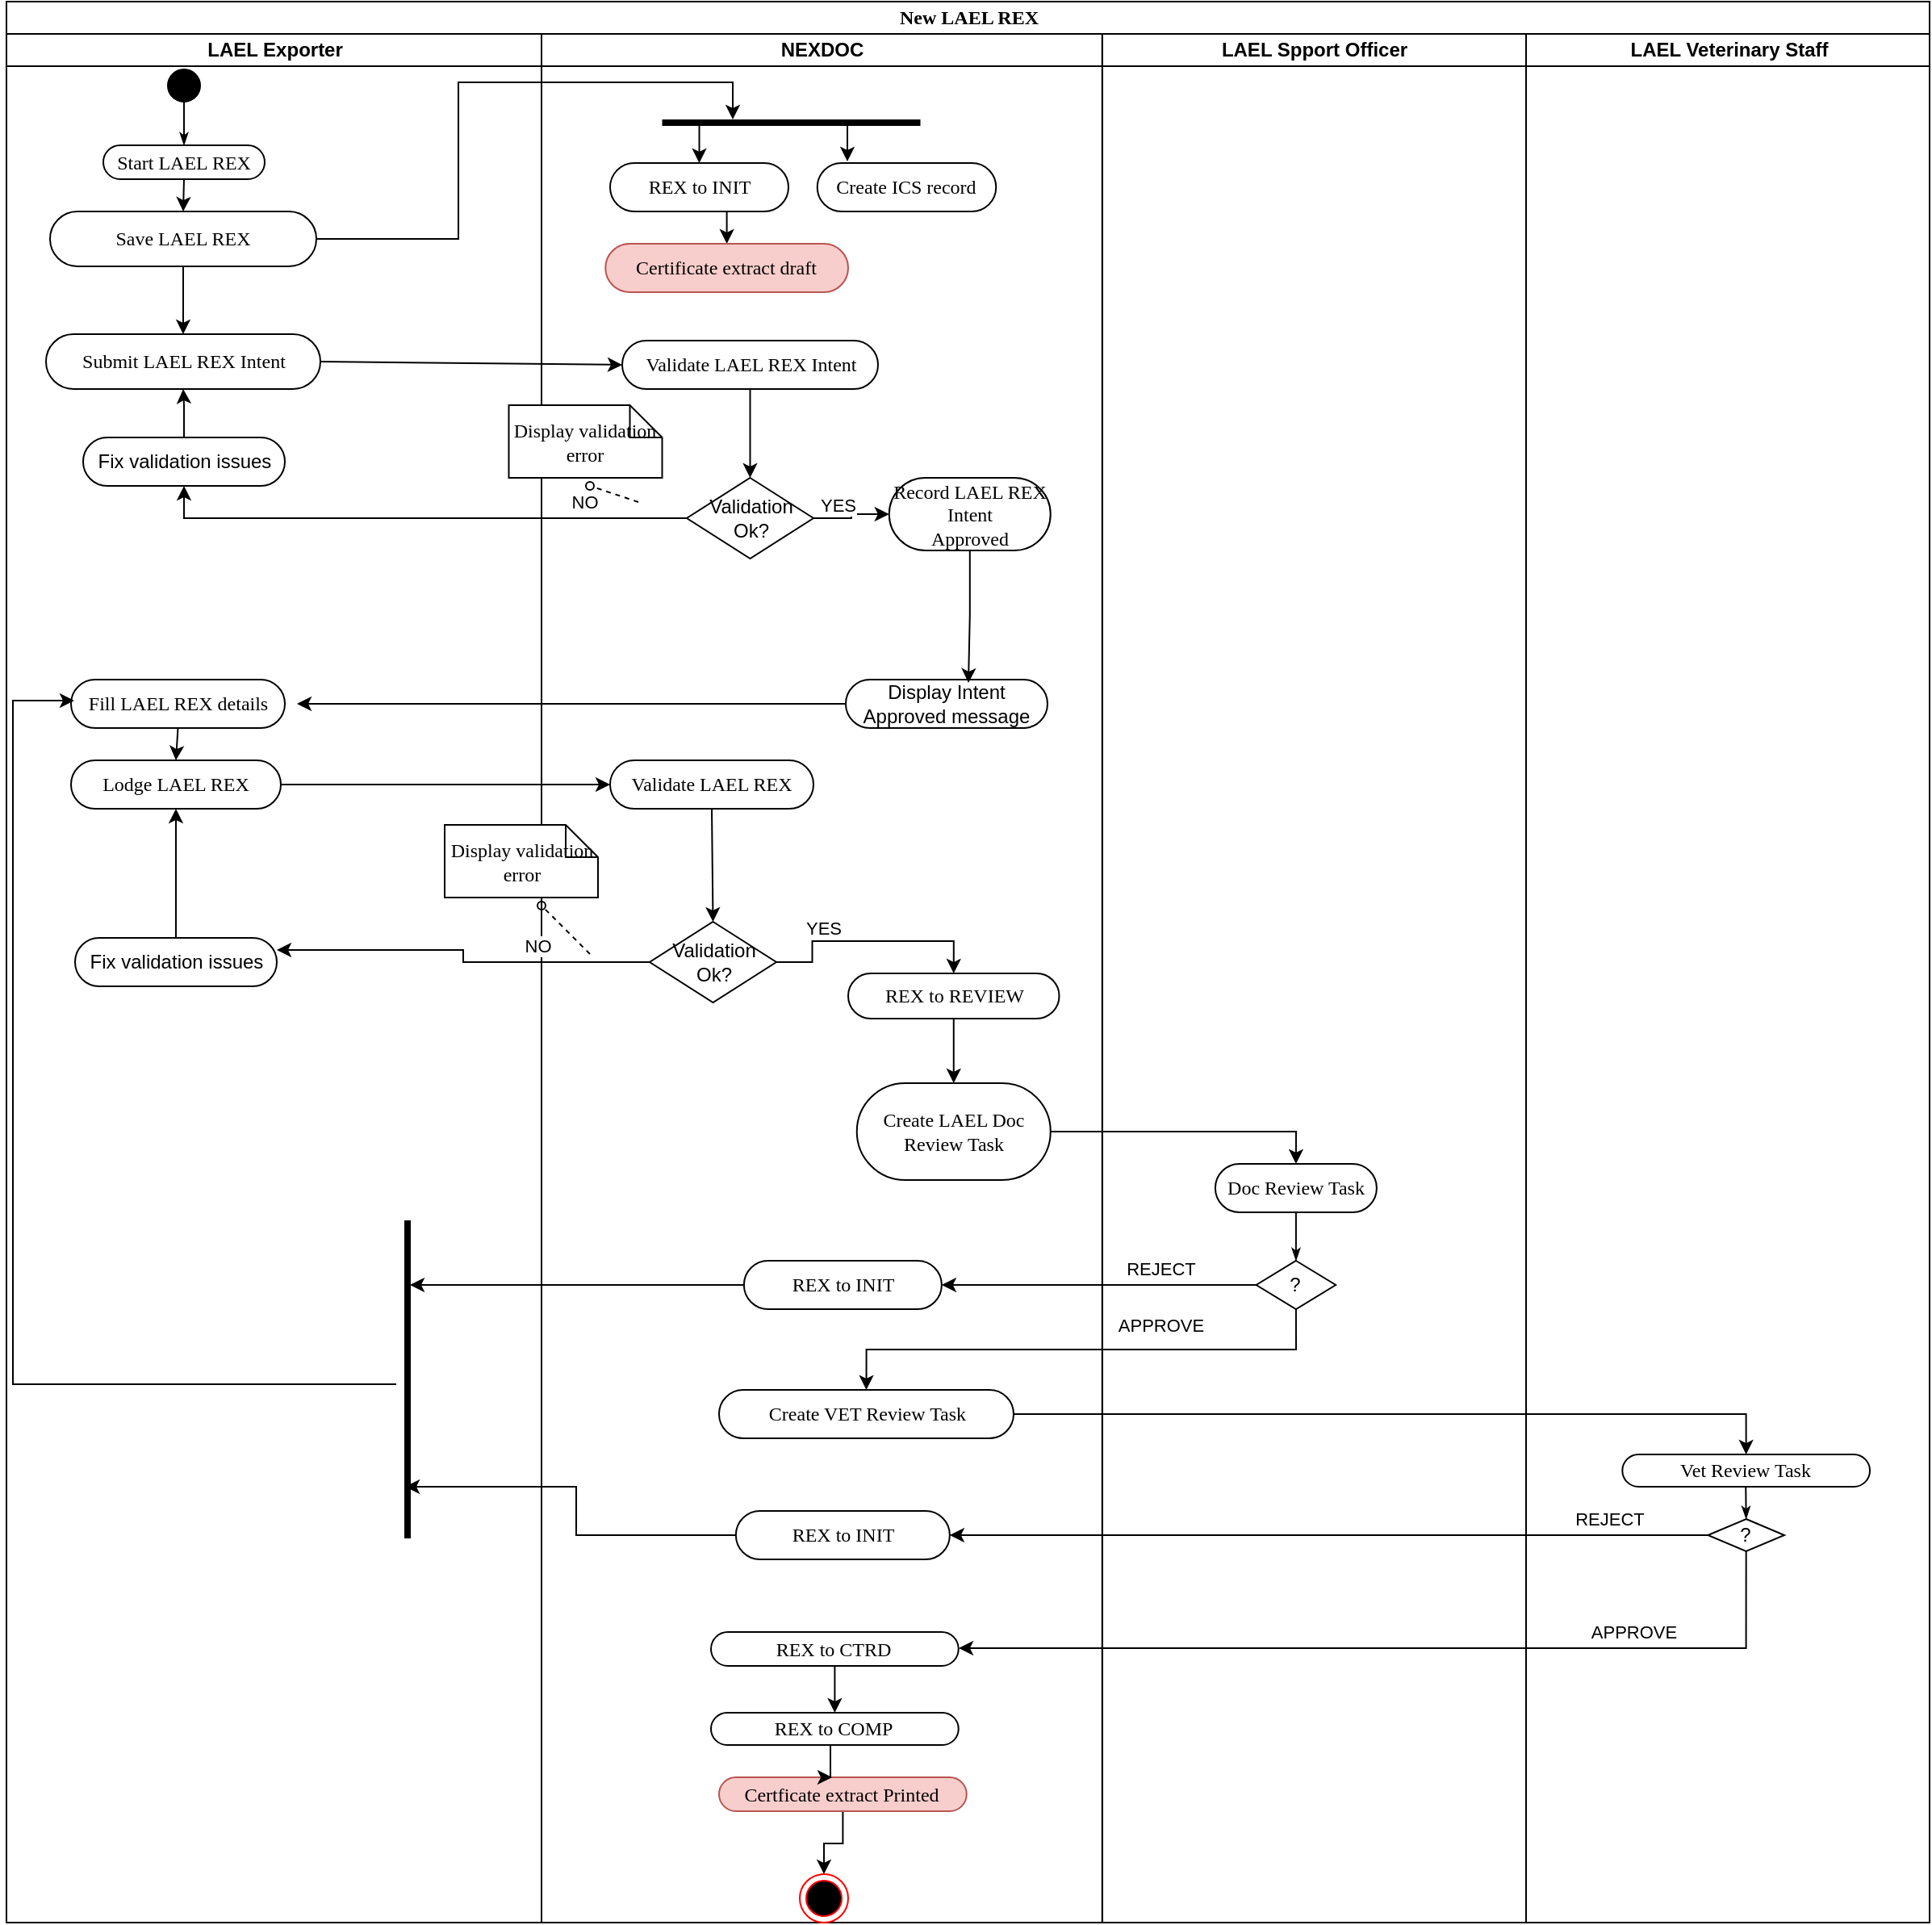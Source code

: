 <mxfile version="24.2.1" type="github">
  <diagram name="Page-1" id="0783ab3e-0a74-02c8-0abd-f7b4e66b4bec">
    <mxGraphModel dx="1434" dy="780" grid="1" gridSize="10" guides="1" tooltips="1" connect="1" arrows="1" fold="1" page="1" pageScale="1" pageWidth="850" pageHeight="1100" background="none" math="0" shadow="0">
      <root>
        <mxCell id="0" />
        <mxCell id="1" parent="0" />
        <mxCell id="1c1d494c118603dd-1" value="New LAEL REX" style="swimlane;html=1;childLayout=stackLayout;startSize=20;rounded=0;shadow=0;comic=0;labelBackgroundColor=none;strokeWidth=1;fontFamily=Verdana;fontSize=12;align=center;" parent="1" vertex="1">
          <mxGeometry x="70" y="20" width="1191.5" height="1190" as="geometry" />
        </mxCell>
        <mxCell id="afBEJ1qmN9qO1VWpJjCL-51" value="" style="edgeStyle=orthogonalEdgeStyle;rounded=0;orthogonalLoop=1;jettySize=auto;html=1;entryX=0.5;entryY=1;entryDx=0;entryDy=0;exitX=0;exitY=0.5;exitDx=0;exitDy=0;" parent="1c1d494c118603dd-1" source="afBEJ1qmN9qO1VWpJjCL-49" target="afBEJ1qmN9qO1VWpJjCL-46" edge="1">
          <mxGeometry relative="1" as="geometry">
            <mxPoint x="324.75" y="360" as="sourcePoint" />
            <mxPoint x="172.5" y="357.5" as="targetPoint" />
          </mxGeometry>
        </mxCell>
        <mxCell id="afBEJ1qmN9qO1VWpJjCL-52" value="NO" style="edgeLabel;html=1;align=center;verticalAlign=middle;resizable=0;points=[];" parent="afBEJ1qmN9qO1VWpJjCL-51" vertex="1" connectable="0">
          <mxGeometry x="-0.15" y="-2" relative="1" as="geometry">
            <mxPoint x="77" y="-8" as="offset" />
          </mxGeometry>
        </mxCell>
        <mxCell id="1c1d494c118603dd-2" value="LAEL Exporter" style="swimlane;html=1;startSize=20;" parent="1c1d494c118603dd-1" vertex="1">
          <mxGeometry y="20" width="331.5" height="1170" as="geometry" />
        </mxCell>
        <mxCell id="afBEJ1qmN9qO1VWpJjCL-3" value="" style="ellipse;whiteSpace=wrap;html=1;rounded=0;shadow=0;comic=0;labelBackgroundColor=none;strokeWidth=1;fillColor=#000000;fontFamily=Verdana;fontSize=12;align=center;" parent="1c1d494c118603dd-2" vertex="1">
          <mxGeometry x="100" y="22" width="20" height="20" as="geometry" />
        </mxCell>
        <mxCell id="afBEJ1qmN9qO1VWpJjCL-4" value="Start LAEL REX" style="rounded=1;whiteSpace=wrap;html=1;shadow=0;comic=0;labelBackgroundColor=none;strokeWidth=1;fontFamily=Verdana;fontSize=12;align=center;arcSize=50;" parent="1c1d494c118603dd-2" vertex="1">
          <mxGeometry x="60" y="69" width="100" height="21" as="geometry" />
        </mxCell>
        <mxCell id="afBEJ1qmN9qO1VWpJjCL-2" style="edgeStyle=orthogonalEdgeStyle;rounded=0;html=1;labelBackgroundColor=none;startArrow=none;startFill=0;startSize=5;endArrow=classicThin;endFill=1;endSize=5;jettySize=auto;orthogonalLoop=1;strokeWidth=1;fontFamily=Verdana;fontSize=12" parent="1c1d494c118603dd-2" source="afBEJ1qmN9qO1VWpJjCL-3" target="afBEJ1qmN9qO1VWpJjCL-4" edge="1">
          <mxGeometry relative="1" as="geometry" />
        </mxCell>
        <mxCell id="1c1d494c118603dd-35" style="edgeStyle=none;rounded=0;html=1;labelBackgroundColor=none;startArrow=none;startFill=0;startSize=5;endArrow=classicThin;endFill=1;endSize=5;jettySize=auto;orthogonalLoop=1;strokeWidth=1;fontFamily=Verdana;fontSize=12" parent="1c1d494c118603dd-2" edge="1">
          <mxGeometry relative="1" as="geometry">
            <mxPoint x="152.273" y="455" as="targetPoint" />
          </mxGeometry>
        </mxCell>
        <mxCell id="1c1d494c118603dd-46" style="edgeStyle=none;rounded=0;html=1;labelBackgroundColor=none;startArrow=none;startFill=0;startSize=5;endArrow=oval;endFill=0;endSize=5;jettySize=auto;orthogonalLoop=1;strokeWidth=1;fontFamily=Verdana;fontSize=12;dashed=1;" parent="1c1d494c118603dd-2" edge="1">
          <mxGeometry relative="1" as="geometry">
            <mxPoint x="130.625" y="370" as="targetPoint" />
          </mxGeometry>
        </mxCell>
        <mxCell id="1c1d494c118603dd-47" style="edgeStyle=none;rounded=0;html=1;dashed=1;labelBackgroundColor=none;startArrow=none;startFill=0;startSize=5;endArrow=oval;endFill=0;endSize=5;jettySize=auto;orthogonalLoop=1;strokeWidth=1;fontFamily=Verdana;fontSize=12" parent="1c1d494c118603dd-2" edge="1">
          <mxGeometry relative="1" as="geometry">
            <mxPoint x="115" y="415" as="sourcePoint" />
          </mxGeometry>
        </mxCell>
        <mxCell id="afBEJ1qmN9qO1VWpJjCL-32" value="Submit LAEL REX Intent" style="rounded=1;whiteSpace=wrap;html=1;shadow=0;comic=0;labelBackgroundColor=none;strokeWidth=1;fontFamily=Verdana;fontSize=12;align=center;arcSize=50;" parent="1c1d494c118603dd-2" vertex="1">
          <mxGeometry x="24.5" y="186" width="170" height="34" as="geometry" />
        </mxCell>
        <mxCell id="afBEJ1qmN9qO1VWpJjCL-42" value="" style="endArrow=classic;html=1;rounded=0;entryX=0.5;entryY=0;entryDx=0;entryDy=0;" parent="1c1d494c118603dd-2" target="afBEJ1qmN9qO1VWpJjCL-123" edge="1">
          <mxGeometry width="50" height="50" relative="1" as="geometry">
            <mxPoint x="110" y="90" as="sourcePoint" />
            <mxPoint x="160" y="40" as="targetPoint" />
          </mxGeometry>
        </mxCell>
        <mxCell id="afBEJ1qmN9qO1VWpJjCL-58" style="edgeStyle=orthogonalEdgeStyle;rounded=0;orthogonalLoop=1;jettySize=auto;html=1;entryX=0.5;entryY=1;entryDx=0;entryDy=0;" parent="1c1d494c118603dd-2" source="afBEJ1qmN9qO1VWpJjCL-46" target="afBEJ1qmN9qO1VWpJjCL-32" edge="1">
          <mxGeometry relative="1" as="geometry" />
        </mxCell>
        <mxCell id="afBEJ1qmN9qO1VWpJjCL-46" value="&lt;span style=&quot;font-family: Helvetica;&quot;&gt;Fix validation issues&lt;/span&gt;" style="rounded=1;whiteSpace=wrap;html=1;shadow=0;comic=0;labelBackgroundColor=none;strokeWidth=1;fontFamily=Verdana;fontSize=12;align=center;arcSize=50;" parent="1c1d494c118603dd-2" vertex="1">
          <mxGeometry x="47.5" y="250" width="125" height="30" as="geometry" />
        </mxCell>
        <mxCell id="afBEJ1qmN9qO1VWpJjCL-66" value="Fill LAEL REX details" style="rounded=1;whiteSpace=wrap;html=1;shadow=0;comic=0;labelBackgroundColor=none;strokeWidth=1;fontFamily=Verdana;fontSize=12;align=center;arcSize=50;" parent="1c1d494c118603dd-2" vertex="1">
          <mxGeometry x="40" y="400" width="132.5" height="30" as="geometry" />
        </mxCell>
        <mxCell id="afBEJ1qmN9qO1VWpJjCL-67" value="Lodge LAEL REX" style="rounded=1;whiteSpace=wrap;html=1;shadow=0;comic=0;labelBackgroundColor=none;strokeWidth=1;fontFamily=Verdana;fontSize=12;align=center;arcSize=50;" parent="1c1d494c118603dd-2" vertex="1">
          <mxGeometry x="40" y="450" width="130" height="30" as="geometry" />
        </mxCell>
        <mxCell id="afBEJ1qmN9qO1VWpJjCL-124" style="edgeStyle=orthogonalEdgeStyle;rounded=0;orthogonalLoop=1;jettySize=auto;html=1;entryX=0.5;entryY=0;entryDx=0;entryDy=0;" parent="1c1d494c118603dd-2" source="afBEJ1qmN9qO1VWpJjCL-123" target="afBEJ1qmN9qO1VWpJjCL-32" edge="1">
          <mxGeometry relative="1" as="geometry" />
        </mxCell>
        <mxCell id="afBEJ1qmN9qO1VWpJjCL-123" value="Save LAEL REX" style="rounded=1;whiteSpace=wrap;html=1;shadow=0;comic=0;labelBackgroundColor=none;strokeWidth=1;fontFamily=Verdana;fontSize=12;align=center;arcSize=50;" parent="1c1d494c118603dd-2" vertex="1">
          <mxGeometry x="27" y="110" width="165" height="34" as="geometry" />
        </mxCell>
        <mxCell id="afBEJ1qmN9qO1VWpJjCL-70" value="&lt;span style=&quot;font-family: Helvetica;&quot;&gt;Fix validation issues&lt;/span&gt;" style="rounded=1;whiteSpace=wrap;html=1;shadow=0;comic=0;labelBackgroundColor=none;strokeWidth=1;fontFamily=Verdana;fontSize=12;align=center;arcSize=50;" parent="1c1d494c118603dd-2" vertex="1">
          <mxGeometry x="42.5" y="560" width="125" height="30" as="geometry" />
        </mxCell>
        <mxCell id="afBEJ1qmN9qO1VWpJjCL-69" style="edgeStyle=orthogonalEdgeStyle;rounded=0;orthogonalLoop=1;jettySize=auto;html=1;entryX=0.5;entryY=1;entryDx=0;entryDy=0;" parent="1c1d494c118603dd-2" source="afBEJ1qmN9qO1VWpJjCL-70" target="afBEJ1qmN9qO1VWpJjCL-67" edge="1">
          <mxGeometry relative="1" as="geometry">
            <mxPoint x="110" y="506" as="targetPoint" />
          </mxGeometry>
        </mxCell>
        <mxCell id="afBEJ1qmN9qO1VWpJjCL-68" value="" style="endArrow=classic;html=1;rounded=0;exitX=0.5;exitY=1;exitDx=0;exitDy=0;entryX=0.5;entryY=0;entryDx=0;entryDy=0;" parent="1c1d494c118603dd-2" source="afBEJ1qmN9qO1VWpJjCL-66" target="afBEJ1qmN9qO1VWpJjCL-67" edge="1">
          <mxGeometry width="50" height="50" relative="1" as="geometry">
            <mxPoint x="77" y="454" as="sourcePoint" />
            <mxPoint x="77" y="450" as="targetPoint" />
          </mxGeometry>
        </mxCell>
        <mxCell id="k0b7vKXvkXCQRF4-hNE2-1" value="" style="line;strokeWidth=4;html=1;perimeter=backbonePerimeter;points=[];outlineConnect=0;rotation=90;" vertex="1" parent="1c1d494c118603dd-2">
          <mxGeometry x="150" y="828.5" width="197" height="10" as="geometry" />
        </mxCell>
        <mxCell id="afBEJ1qmN9qO1VWpJjCL-167" style="edgeStyle=orthogonalEdgeStyle;rounded=0;orthogonalLoop=1;jettySize=auto;html=1;" parent="1c1d494c118603dd-2" edge="1">
          <mxGeometry relative="1" as="geometry">
            <mxPoint x="42" y="413" as="targetPoint" />
            <mxPoint x="241.5" y="836.5" as="sourcePoint" />
            <Array as="points">
              <mxPoint x="4" y="837" />
              <mxPoint x="4" y="413" />
            </Array>
          </mxGeometry>
        </mxCell>
        <mxCell id="1c1d494c118603dd-3" value="NEXDOC" style="swimlane;html=1;startSize=20;" parent="1c1d494c118603dd-1" vertex="1">
          <mxGeometry x="331.5" y="20" width="347.44" height="1170" as="geometry" />
        </mxCell>
        <mxCell id="1c1d494c118603dd-11" value="Validate LAEL REX" style="rounded=1;whiteSpace=wrap;html=1;shadow=0;comic=0;labelBackgroundColor=none;strokeWidth=1;fontFamily=Verdana;fontSize=12;align=center;arcSize=50;" parent="1c1d494c118603dd-3" vertex="1">
          <mxGeometry x="42.5" y="450" width="126" height="30" as="geometry" />
        </mxCell>
        <mxCell id="1c1d494c118603dd-5" value="Validate LAEL REX Intent" style="rounded=1;whiteSpace=wrap;html=1;shadow=0;comic=0;labelBackgroundColor=none;strokeWidth=1;fontFamily=Verdana;fontSize=12;align=center;arcSize=50;" parent="1c1d494c118603dd-3" vertex="1">
          <mxGeometry x="50" y="190" width="158.5" height="30" as="geometry" />
        </mxCell>
        <mxCell id="afBEJ1qmN9qO1VWpJjCL-48" value="" style="endArrow=classic;html=1;rounded=0;entryX=0.5;entryY=0;entryDx=0;entryDy=0;exitX=0.5;exitY=1;exitDx=0;exitDy=0;" parent="1c1d494c118603dd-3" source="1c1d494c118603dd-5" target="afBEJ1qmN9qO1VWpJjCL-49" edge="1">
          <mxGeometry width="50" height="50" relative="1" as="geometry">
            <mxPoint x="110" y="304" as="sourcePoint" />
            <mxPoint x="102" y="334" as="targetPoint" />
          </mxGeometry>
        </mxCell>
        <mxCell id="afBEJ1qmN9qO1VWpJjCL-54" value="" style="edgeStyle=orthogonalEdgeStyle;rounded=0;orthogonalLoop=1;jettySize=auto;html=1;entryX=0;entryY=0.5;entryDx=0;entryDy=0;" parent="1c1d494c118603dd-3" source="afBEJ1qmN9qO1VWpJjCL-49" target="afBEJ1qmN9qO1VWpJjCL-64" edge="1">
          <mxGeometry relative="1" as="geometry">
            <mxPoint x="220" y="339" as="targetPoint" />
          </mxGeometry>
        </mxCell>
        <mxCell id="afBEJ1qmN9qO1VWpJjCL-60" value="YES" style="edgeLabel;html=1;align=center;verticalAlign=middle;resizable=0;points=[];" parent="afBEJ1qmN9qO1VWpJjCL-54" vertex="1" connectable="0">
          <mxGeometry x="-0.413" y="-5" relative="1" as="geometry">
            <mxPoint y="-13" as="offset" />
          </mxGeometry>
        </mxCell>
        <mxCell id="afBEJ1qmN9qO1VWpJjCL-49" value="Validation Ok?" style="rhombus;whiteSpace=wrap;html=1;" parent="1c1d494c118603dd-3" vertex="1">
          <mxGeometry x="90" y="275" width="78.5" height="50" as="geometry" />
        </mxCell>
        <mxCell id="afBEJ1qmN9qO1VWpJjCL-64" value="Record LAEL REX Intent&lt;div&gt;Approved&lt;/div&gt;" style="rounded=1;whiteSpace=wrap;html=1;shadow=0;comic=0;labelBackgroundColor=none;strokeWidth=1;fontFamily=Verdana;fontSize=12;align=center;arcSize=50;" parent="1c1d494c118603dd-3" vertex="1">
          <mxGeometry x="215.38" y="275" width="100" height="45" as="geometry" />
        </mxCell>
        <mxCell id="afBEJ1qmN9qO1VWpJjCL-71" value="" style="endArrow=classic;html=1;rounded=0;entryX=0.5;entryY=0;entryDx=0;entryDy=0;exitX=0.5;exitY=1;exitDx=0;exitDy=0;" parent="1c1d494c118603dd-3" source="1c1d494c118603dd-11" target="afBEJ1qmN9qO1VWpJjCL-74" edge="1">
          <mxGeometry width="50" height="50" relative="1" as="geometry">
            <mxPoint x="114" y="552" as="sourcePoint" />
            <mxPoint x="102" y="602" as="targetPoint" />
          </mxGeometry>
        </mxCell>
        <mxCell id="afBEJ1qmN9qO1VWpJjCL-72" value="" style="edgeStyle=orthogonalEdgeStyle;rounded=0;orthogonalLoop=1;jettySize=auto;html=1;entryX=0.5;entryY=0;entryDx=0;entryDy=0;" parent="1c1d494c118603dd-3" source="afBEJ1qmN9qO1VWpJjCL-74" target="afBEJ1qmN9qO1VWpJjCL-75" edge="1">
          <mxGeometry relative="1" as="geometry">
            <mxPoint x="220" y="607" as="targetPoint" />
          </mxGeometry>
        </mxCell>
        <mxCell id="afBEJ1qmN9qO1VWpJjCL-73" value="YES" style="edgeLabel;html=1;align=center;verticalAlign=middle;resizable=0;points=[];" parent="afBEJ1qmN9qO1VWpJjCL-72" vertex="1" connectable="0">
          <mxGeometry x="-0.413" y="-5" relative="1" as="geometry">
            <mxPoint y="-13" as="offset" />
          </mxGeometry>
        </mxCell>
        <mxCell id="afBEJ1qmN9qO1VWpJjCL-74" value="Validation Ok?" style="rhombus;whiteSpace=wrap;html=1;" parent="1c1d494c118603dd-3" vertex="1">
          <mxGeometry x="67" y="550" width="78.5" height="50" as="geometry" />
        </mxCell>
        <mxCell id="afBEJ1qmN9qO1VWpJjCL-133" value="" style="edgeStyle=orthogonalEdgeStyle;rounded=0;orthogonalLoop=1;jettySize=auto;html=1;" parent="1c1d494c118603dd-3" source="afBEJ1qmN9qO1VWpJjCL-75" target="afBEJ1qmN9qO1VWpJjCL-132" edge="1">
          <mxGeometry relative="1" as="geometry" />
        </mxCell>
        <mxCell id="afBEJ1qmN9qO1VWpJjCL-75" value="REX to REVIEW" style="rounded=1;whiteSpace=wrap;html=1;shadow=0;comic=0;labelBackgroundColor=none;strokeWidth=1;fontFamily=Verdana;fontSize=12;align=center;arcSize=50;" parent="1c1d494c118603dd-3" vertex="1">
          <mxGeometry x="190" y="582" width="130.75" height="28" as="geometry" />
        </mxCell>
        <mxCell id="afBEJ1qmN9qO1VWpJjCL-118" style="edgeStyle=none;rounded=0;html=1;dashed=1;labelBackgroundColor=none;startArrow=none;startFill=0;startSize=5;endArrow=oval;endFill=0;endSize=5;jettySize=auto;orthogonalLoop=1;strokeWidth=1;fontFamily=Verdana;fontSize=12" parent="1c1d494c118603dd-3" edge="1">
          <mxGeometry relative="1" as="geometry">
            <mxPoint x="60" y="290" as="sourcePoint" />
            <mxPoint x="30" y="280" as="targetPoint" />
          </mxGeometry>
        </mxCell>
        <mxCell id="afBEJ1qmN9qO1VWpJjCL-119" style="edgeStyle=none;rounded=0;html=1;dashed=1;labelBackgroundColor=none;startArrow=none;startFill=0;startSize=5;endArrow=oval;endFill=0;endSize=5;jettySize=auto;orthogonalLoop=1;strokeWidth=1;fontFamily=Verdana;fontSize=12" parent="1c1d494c118603dd-3" edge="1">
          <mxGeometry relative="1" as="geometry">
            <mxPoint x="30" y="570" as="sourcePoint" />
            <mxPoint y="540" as="targetPoint" />
          </mxGeometry>
        </mxCell>
        <mxCell id="afBEJ1qmN9qO1VWpJjCL-120" value="Display validation error" style="shape=note;whiteSpace=wrap;html=1;rounded=0;shadow=0;comic=0;labelBackgroundColor=none;strokeWidth=1;fontFamily=Verdana;fontSize=12;align=center;size=20;" parent="1c1d494c118603dd-3" vertex="1">
          <mxGeometry x="-60" y="490" width="95" height="45" as="geometry" />
        </mxCell>
        <mxCell id="afBEJ1qmN9qO1VWpJjCL-132" value="Create LAEL Doc Review Task" style="whiteSpace=wrap;html=1;fontFamily=Verdana;rounded=1;shadow=0;comic=0;labelBackgroundColor=none;strokeWidth=1;arcSize=50;" parent="1c1d494c118603dd-3" vertex="1">
          <mxGeometry x="195.38" y="650" width="120" height="60" as="geometry" />
        </mxCell>
        <mxCell id="k0b7vKXvkXCQRF4-hNE2-5" style="edgeStyle=orthogonalEdgeStyle;rounded=0;orthogonalLoop=1;jettySize=auto;html=1;" edge="1" parent="1c1d494c118603dd-3" source="afBEJ1qmN9qO1VWpJjCL-139">
          <mxGeometry relative="1" as="geometry">
            <mxPoint x="-81.5" y="775" as="targetPoint" />
          </mxGeometry>
        </mxCell>
        <mxCell id="afBEJ1qmN9qO1VWpJjCL-139" value="REX to INIT" style="rounded=1;whiteSpace=wrap;html=1;shadow=0;comic=0;labelBackgroundColor=none;strokeWidth=1;fontFamily=Verdana;fontSize=12;align=center;arcSize=50;" parent="1c1d494c118603dd-3" vertex="1">
          <mxGeometry x="125.43" y="760" width="122.5" height="30" as="geometry" />
        </mxCell>
        <mxCell id="afBEJ1qmN9qO1VWpJjCL-143" value="Create VET Review Task" style="rounded=1;whiteSpace=wrap;html=1;shadow=0;comic=0;labelBackgroundColor=none;strokeWidth=1;fontFamily=Verdana;fontSize=12;align=center;arcSize=50;" parent="1c1d494c118603dd-3" vertex="1">
          <mxGeometry x="110" y="840" width="182.5" height="30" as="geometry" />
        </mxCell>
        <mxCell id="afBEJ1qmN9qO1VWpJjCL-117" value="Display validation error" style="shape=note;whiteSpace=wrap;html=1;rounded=0;shadow=0;comic=0;labelBackgroundColor=none;strokeWidth=1;fontFamily=Verdana;fontSize=12;align=center;size=20;" parent="1c1d494c118603dd-3" vertex="1">
          <mxGeometry x="-20.25" y="230" width="95" height="45" as="geometry" />
        </mxCell>
        <mxCell id="afBEJ1qmN9qO1VWpJjCL-172" value="REX to INIT" style="rounded=1;whiteSpace=wrap;html=1;shadow=0;comic=0;labelBackgroundColor=none;strokeWidth=1;fontFamily=Verdana;fontSize=12;align=center;arcSize=50;" parent="1c1d494c118603dd-3" vertex="1">
          <mxGeometry x="120.43" y="915" width="132.5" height="30" as="geometry" />
        </mxCell>
        <mxCell id="afBEJ1qmN9qO1VWpJjCL-192" value="" style="line;strokeWidth=4;html=1;perimeter=backbonePerimeter;points=[];outlineConnect=0;" parent="1c1d494c118603dd-3" vertex="1">
          <mxGeometry x="74.75" y="50" width="160" height="10" as="geometry" />
        </mxCell>
        <mxCell id="afBEJ1qmN9qO1VWpJjCL-196" style="edgeStyle=orthogonalEdgeStyle;rounded=0;orthogonalLoop=1;jettySize=auto;html=1;exitX=0.5;exitY=1;exitDx=0;exitDy=0;entryX=0.5;entryY=0;entryDx=0;entryDy=0;" parent="1c1d494c118603dd-3" source="afBEJ1qmN9qO1VWpJjCL-125" target="afBEJ1qmN9qO1VWpJjCL-195" edge="1">
          <mxGeometry relative="1" as="geometry" />
        </mxCell>
        <mxCell id="afBEJ1qmN9qO1VWpJjCL-125" value="REX to INIT" style="rounded=1;whiteSpace=wrap;html=1;shadow=0;comic=0;labelBackgroundColor=none;strokeWidth=1;fontFamily=Verdana;fontSize=12;align=center;arcSize=50;" parent="1c1d494c118603dd-3" vertex="1">
          <mxGeometry x="42.5" y="80" width="110.5" height="30" as="geometry" />
        </mxCell>
        <mxCell id="afBEJ1qmN9qO1VWpJjCL-126" value="Create ICS record" style="rounded=1;whiteSpace=wrap;html=1;shadow=0;comic=0;labelBackgroundColor=none;strokeWidth=1;fontFamily=Verdana;fontSize=12;align=center;arcSize=50;" parent="1c1d494c118603dd-3" vertex="1">
          <mxGeometry x="170.88" y="80" width="110.75" height="30" as="geometry" />
        </mxCell>
        <mxCell id="afBEJ1qmN9qO1VWpJjCL-193" value="" style="endArrow=classic;html=1;rounded=0;entryX=0.5;entryY=0;entryDx=0;entryDy=0;" parent="1c1d494c118603dd-3" source="afBEJ1qmN9qO1VWpJjCL-192" target="afBEJ1qmN9qO1VWpJjCL-125" edge="1">
          <mxGeometry width="50" height="50" relative="1" as="geometry">
            <mxPoint x="100" y="60" as="sourcePoint" />
            <mxPoint x="150" y="10" as="targetPoint" />
          </mxGeometry>
        </mxCell>
        <mxCell id="afBEJ1qmN9qO1VWpJjCL-195" value="Certificate extract draft" style="rounded=1;whiteSpace=wrap;html=1;shadow=0;comic=0;labelBackgroundColor=none;strokeWidth=1;fontFamily=Verdana;fontSize=12;align=center;arcSize=50;fillColor=#f8cecc;strokeColor=#b85450;" parent="1c1d494c118603dd-3" vertex="1">
          <mxGeometry x="39.63" y="130" width="150.37" height="30" as="geometry" />
        </mxCell>
        <mxCell id="afBEJ1qmN9qO1VWpJjCL-185" value="REX to COMP" style="rounded=1;whiteSpace=wrap;html=1;shadow=0;comic=0;labelBackgroundColor=none;strokeWidth=1;fontFamily=Verdana;fontSize=12;align=center;arcSize=50;" parent="1c1d494c118603dd-3" vertex="1">
          <mxGeometry x="105.0" y="1040" width="153.37" height="20" as="geometry" />
        </mxCell>
        <mxCell id="afBEJ1qmN9qO1VWpJjCL-182" value="REX to CTRD" style="rounded=1;whiteSpace=wrap;html=1;shadow=0;comic=0;labelBackgroundColor=none;strokeWidth=1;fontFamily=Verdana;fontSize=12;align=center;arcSize=50;" parent="1c1d494c118603dd-3" vertex="1">
          <mxGeometry x="105" y="990" width="153.37" height="21" as="geometry" />
        </mxCell>
        <mxCell id="afBEJ1qmN9qO1VWpJjCL-186" value="" style="edgeStyle=orthogonalEdgeStyle;rounded=0;orthogonalLoop=1;jettySize=auto;html=1;" parent="1c1d494c118603dd-3" source="afBEJ1qmN9qO1VWpJjCL-182" target="afBEJ1qmN9qO1VWpJjCL-185" edge="1">
          <mxGeometry relative="1" as="geometry" />
        </mxCell>
        <mxCell id="k0b7vKXvkXCQRF4-hNE2-2" value="" style="edgeStyle=orthogonalEdgeStyle;rounded=0;orthogonalLoop=1;jettySize=auto;html=1;" edge="1" parent="1c1d494c118603dd-3" source="afBEJ1qmN9qO1VWpJjCL-200" target="afBEJ1qmN9qO1VWpJjCL-202">
          <mxGeometry relative="1" as="geometry" />
        </mxCell>
        <mxCell id="afBEJ1qmN9qO1VWpJjCL-200" value="Certficate extract Printed" style="rounded=1;whiteSpace=wrap;html=1;shadow=0;comic=0;labelBackgroundColor=none;strokeWidth=1;fontFamily=Verdana;fontSize=12;align=center;arcSize=50;fillColor=#f8cecc;strokeColor=#b85450;" parent="1c1d494c118603dd-3" vertex="1">
          <mxGeometry x="110" y="1080" width="153.37" height="21" as="geometry" />
        </mxCell>
        <mxCell id="afBEJ1qmN9qO1VWpJjCL-201" value="" style="edgeStyle=orthogonalEdgeStyle;rounded=0;orthogonalLoop=1;jettySize=auto;html=1;exitX=0.5;exitY=1;exitDx=0;exitDy=0;" parent="1c1d494c118603dd-3" edge="1">
          <mxGeometry relative="1" as="geometry">
            <mxPoint x="187.685" y="1060" as="sourcePoint" />
            <mxPoint x="180" y="1080" as="targetPoint" />
            <Array as="points">
              <mxPoint x="179" y="1060" />
            </Array>
          </mxGeometry>
        </mxCell>
        <mxCell id="afBEJ1qmN9qO1VWpJjCL-202" value="" style="ellipse;html=1;shape=endState;fillColor=#000000;strokeColor=#ff0000;" parent="1c1d494c118603dd-3" vertex="1">
          <mxGeometry x="160" y="1140" width="30" height="30" as="geometry" />
        </mxCell>
        <mxCell id="k0b7vKXvkXCQRF4-hNE2-13" style="edgeStyle=orthogonalEdgeStyle;rounded=0;orthogonalLoop=1;jettySize=auto;html=1;" edge="1" parent="1c1d494c118603dd-3" source="k0b7vKXvkXCQRF4-hNE2-10">
          <mxGeometry relative="1" as="geometry">
            <mxPoint x="-151.5" y="415" as="targetPoint" />
          </mxGeometry>
        </mxCell>
        <mxCell id="k0b7vKXvkXCQRF4-hNE2-10" value="&lt;span style=&quot;font-family: Helvetica;&quot;&gt;Display Intent Approved message&lt;/span&gt;" style="rounded=1;whiteSpace=wrap;html=1;shadow=0;comic=0;labelBackgroundColor=none;strokeWidth=1;fontFamily=Verdana;fontSize=12;align=center;arcSize=50;" vertex="1" parent="1c1d494c118603dd-3">
          <mxGeometry x="188.5" y="400" width="125" height="30" as="geometry" />
        </mxCell>
        <mxCell id="k0b7vKXvkXCQRF4-hNE2-12" style="edgeStyle=orthogonalEdgeStyle;rounded=0;orthogonalLoop=1;jettySize=auto;html=1;entryX=0.608;entryY=0.067;entryDx=0;entryDy=0;entryPerimeter=0;" edge="1" parent="1c1d494c118603dd-3" source="afBEJ1qmN9qO1VWpJjCL-64" target="k0b7vKXvkXCQRF4-hNE2-10">
          <mxGeometry relative="1" as="geometry" />
        </mxCell>
        <mxCell id="afBEJ1qmN9qO1VWpJjCL-79" value="LAEL Spport Officer" style="swimlane;html=1;startSize=20;" parent="1c1d494c118603dd-1" vertex="1">
          <mxGeometry x="678.94" y="20" width="262.56" height="1170" as="geometry" />
        </mxCell>
        <mxCell id="afBEJ1qmN9qO1VWpJjCL-80" style="rounded=0;html=1;labelBackgroundColor=none;startArrow=none;startFill=0;startSize=5;endArrow=classicThin;endFill=1;endSize=5;jettySize=auto;orthogonalLoop=1;strokeWidth=1;fontFamily=Verdana;fontSize=12" parent="afBEJ1qmN9qO1VWpJjCL-79" edge="1">
          <mxGeometry relative="1" as="geometry">
            <mxPoint x="83.75" y="238" as="sourcePoint" />
          </mxGeometry>
        </mxCell>
        <mxCell id="afBEJ1qmN9qO1VWpJjCL-82" style="edgeStyle=none;rounded=0;html=1;labelBackgroundColor=none;startArrow=none;startFill=0;startSize=5;endArrow=classicThin;endFill=1;endSize=5;jettySize=auto;orthogonalLoop=1;strokeWidth=1;fontFamily=Verdana;fontSize=12" parent="afBEJ1qmN9qO1VWpJjCL-79" edge="1">
          <mxGeometry relative="1" as="geometry">
            <mxPoint x="85" y="356.111" as="sourcePoint" />
          </mxGeometry>
        </mxCell>
        <mxCell id="afBEJ1qmN9qO1VWpJjCL-84" style="edgeStyle=none;rounded=0;html=1;labelBackgroundColor=none;startArrow=none;startFill=0;startSize=5;endArrow=classicThin;endFill=1;endSize=5;jettySize=auto;orthogonalLoop=1;strokeWidth=1;fontFamily=Verdana;fontSize=12" parent="afBEJ1qmN9qO1VWpJjCL-79" edge="1">
          <mxGeometry relative="1" as="geometry">
            <mxPoint x="70.565" y="298" as="sourcePoint" />
          </mxGeometry>
        </mxCell>
        <mxCell id="afBEJ1qmN9qO1VWpJjCL-91" value="Doc Review Task" style="rounded=1;whiteSpace=wrap;html=1;shadow=0;comic=0;labelBackgroundColor=none;strokeWidth=1;fontFamily=Verdana;fontSize=12;align=center;arcSize=50;" parent="afBEJ1qmN9qO1VWpJjCL-79" vertex="1">
          <mxGeometry x="70.01" y="700" width="100" height="30" as="geometry" />
        </mxCell>
        <mxCell id="afBEJ1qmN9qO1VWpJjCL-93" style="edgeStyle=none;rounded=0;html=1;dashed=1;labelBackgroundColor=none;startArrow=none;startFill=0;startSize=5;endArrow=oval;endFill=0;endSize=5;jettySize=auto;orthogonalLoop=1;strokeWidth=1;fontFamily=Verdana;fontSize=12" parent="afBEJ1qmN9qO1VWpJjCL-79" edge="1">
          <mxGeometry relative="1" as="geometry">
            <mxPoint x="122.955" y="238" as="targetPoint" />
          </mxGeometry>
        </mxCell>
        <mxCell id="afBEJ1qmN9qO1VWpJjCL-94" style="edgeStyle=none;rounded=0;html=1;dashed=1;labelBackgroundColor=none;startArrow=none;startFill=0;startSize=5;endArrow=oval;endFill=0;endSize=5;jettySize=auto;orthogonalLoop=1;strokeWidth=1;fontFamily=Verdana;fontSize=12" parent="afBEJ1qmN9qO1VWpJjCL-79" edge="1">
          <mxGeometry relative="1" as="geometry">
            <mxPoint x="85" y="281.814" as="targetPoint" />
          </mxGeometry>
        </mxCell>
        <mxCell id="afBEJ1qmN9qO1VWpJjCL-96" style="edgeStyle=none;rounded=0;html=1;dashed=1;labelBackgroundColor=none;startArrow=none;startFill=0;startSize=5;endArrow=oval;endFill=0;endSize=5;jettySize=auto;orthogonalLoop=1;strokeWidth=1;fontFamily=Verdana;fontSize=12" parent="afBEJ1qmN9qO1VWpJjCL-79" edge="1">
          <mxGeometry relative="1" as="geometry">
            <mxPoint x="139.231" y="360" as="targetPoint" />
          </mxGeometry>
        </mxCell>
        <mxCell id="afBEJ1qmN9qO1VWpJjCL-97" style="edgeStyle=none;rounded=0;html=1;dashed=1;labelBackgroundColor=none;startArrow=none;startFill=0;startSize=5;endArrow=oval;endFill=0;endSize=5;jettySize=auto;orthogonalLoop=1;strokeWidth=1;fontFamily=Verdana;fontSize=12" parent="afBEJ1qmN9qO1VWpJjCL-79" edge="1">
          <mxGeometry relative="1" as="geometry">
            <mxPoint x="110" y="420.692" as="sourcePoint" />
          </mxGeometry>
        </mxCell>
        <mxCell id="afBEJ1qmN9qO1VWpJjCL-135" value="?" style="rhombus;whiteSpace=wrap;html=1;" parent="afBEJ1qmN9qO1VWpJjCL-79" vertex="1">
          <mxGeometry x="95.39" y="760" width="49.25" height="30" as="geometry" />
        </mxCell>
        <mxCell id="afBEJ1qmN9qO1VWpJjCL-136" value="" style="edgeStyle=none;rounded=0;html=1;labelBackgroundColor=none;startArrow=none;startFill=0;startSize=5;endArrow=classicThin;endFill=1;endSize=5;jettySize=auto;orthogonalLoop=1;strokeWidth=1;fontFamily=Verdana;fontSize=12" parent="afBEJ1qmN9qO1VWpJjCL-79" source="afBEJ1qmN9qO1VWpJjCL-91" target="afBEJ1qmN9qO1VWpJjCL-135" edge="1">
          <mxGeometry relative="1" as="geometry">
            <mxPoint x="741.5" y="830" as="sourcePoint" />
            <mxPoint x="741.5" y="920" as="targetPoint" />
          </mxGeometry>
        </mxCell>
        <mxCell id="afBEJ1qmN9qO1VWpJjCL-134" style="edgeStyle=orthogonalEdgeStyle;rounded=0;orthogonalLoop=1;jettySize=auto;html=1;entryX=0.5;entryY=0;entryDx=0;entryDy=0;" parent="1c1d494c118603dd-1" source="afBEJ1qmN9qO1VWpJjCL-132" target="afBEJ1qmN9qO1VWpJjCL-91" edge="1">
          <mxGeometry relative="1" as="geometry">
            <mxPoint x="702" y="780" as="targetPoint" />
          </mxGeometry>
        </mxCell>
        <mxCell id="afBEJ1qmN9qO1VWpJjCL-138" value="" style="edgeStyle=orthogonalEdgeStyle;rounded=0;orthogonalLoop=1;jettySize=auto;html=1;entryX=1;entryY=0.5;entryDx=0;entryDy=0;" parent="1c1d494c118603dd-1" source="afBEJ1qmN9qO1VWpJjCL-135" target="afBEJ1qmN9qO1VWpJjCL-139" edge="1">
          <mxGeometry relative="1" as="geometry">
            <mxPoint x="530" y="860" as="targetPoint" />
          </mxGeometry>
        </mxCell>
        <mxCell id="afBEJ1qmN9qO1VWpJjCL-140" value="REJECT" style="edgeLabel;html=1;align=center;verticalAlign=middle;resizable=0;points=[];" parent="afBEJ1qmN9qO1VWpJjCL-138" vertex="1" connectable="0">
          <mxGeometry x="-0.252" y="1" relative="1" as="geometry">
            <mxPoint x="13" y="-11" as="offset" />
          </mxGeometry>
        </mxCell>
        <mxCell id="afBEJ1qmN9qO1VWpJjCL-141" style="edgeStyle=orthogonalEdgeStyle;rounded=0;orthogonalLoop=1;jettySize=auto;html=1;exitX=0.5;exitY=1;exitDx=0;exitDy=0;entryX=0.5;entryY=0;entryDx=0;entryDy=0;" parent="1c1d494c118603dd-1" source="afBEJ1qmN9qO1VWpJjCL-135" target="afBEJ1qmN9qO1VWpJjCL-143" edge="1">
          <mxGeometry relative="1" as="geometry">
            <mxPoint x="360" y="880" as="targetPoint" />
          </mxGeometry>
        </mxCell>
        <mxCell id="afBEJ1qmN9qO1VWpJjCL-142" value="APPROVE" style="edgeLabel;html=1;align=center;verticalAlign=middle;resizable=0;points=[];" parent="afBEJ1qmN9qO1VWpJjCL-141" vertex="1" connectable="0">
          <mxGeometry x="0.306" y="2" relative="1" as="geometry">
            <mxPoint x="97" y="-17" as="offset" />
          </mxGeometry>
        </mxCell>
        <mxCell id="afBEJ1qmN9qO1VWpJjCL-39" value="" style="endArrow=classic;html=1;rounded=0;exitX=1;exitY=0.5;exitDx=0;exitDy=0;entryX=0;entryY=0.5;entryDx=0;entryDy=0;" parent="1c1d494c118603dd-1" source="afBEJ1qmN9qO1VWpJjCL-32" target="1c1d494c118603dd-5" edge="1">
          <mxGeometry width="50" height="50" relative="1" as="geometry">
            <mxPoint x="200" y="239.25" as="sourcePoint" />
            <mxPoint x="298.75" y="211.5" as="targetPoint" />
          </mxGeometry>
        </mxCell>
        <mxCell id="afBEJ1qmN9qO1VWpJjCL-76" value="" style="edgeStyle=orthogonalEdgeStyle;rounded=0;orthogonalLoop=1;jettySize=auto;html=1;entryX=1;entryY=0.25;entryDx=0;entryDy=0;" parent="1c1d494c118603dd-1" source="afBEJ1qmN9qO1VWpJjCL-74" target="afBEJ1qmN9qO1VWpJjCL-70" edge="1">
          <mxGeometry relative="1" as="geometry" />
        </mxCell>
        <mxCell id="afBEJ1qmN9qO1VWpJjCL-77" value="NO" style="edgeLabel;html=1;align=center;verticalAlign=middle;resizable=0;points=[];" parent="afBEJ1qmN9qO1VWpJjCL-76" vertex="1" connectable="0">
          <mxGeometry x="-0.15" y="-2" relative="1" as="geometry">
            <mxPoint x="32" y="-8" as="offset" />
          </mxGeometry>
        </mxCell>
        <mxCell id="afBEJ1qmN9qO1VWpJjCL-165" style="edgeStyle=orthogonalEdgeStyle;rounded=0;orthogonalLoop=1;jettySize=auto;html=1;entryX=0;entryY=0.5;entryDx=0;entryDy=0;" parent="1c1d494c118603dd-1" source="afBEJ1qmN9qO1VWpJjCL-67" target="1c1d494c118603dd-11" edge="1">
          <mxGeometry relative="1" as="geometry" />
        </mxCell>
        <mxCell id="afBEJ1qmN9qO1VWpJjCL-171" style="edgeStyle=orthogonalEdgeStyle;rounded=0;orthogonalLoop=1;jettySize=auto;html=1;entryX=0.5;entryY=0;entryDx=0;entryDy=0;" parent="1c1d494c118603dd-1" source="afBEJ1qmN9qO1VWpJjCL-143" target="afBEJ1qmN9qO1VWpJjCL-161" edge="1">
          <mxGeometry relative="1" as="geometry" />
        </mxCell>
        <mxCell id="afBEJ1qmN9qO1VWpJjCL-1" value="LAEL Veterinary Staff" style="swimlane;html=1;startSize=20;" parent="1c1d494c118603dd-1" vertex="1">
          <mxGeometry x="941.5" y="20" width="250" height="1170" as="geometry" />
        </mxCell>
        <mxCell id="afBEJ1qmN9qO1VWpJjCL-16" style="edgeStyle=none;rounded=0;html=1;labelBackgroundColor=none;startArrow=none;startFill=0;startSize=5;endArrow=classicThin;endFill=1;endSize=5;jettySize=auto;orthogonalLoop=1;strokeWidth=1;fontFamily=Verdana;fontSize=12;entryX=0.5;entryY=0;entryDx=0;entryDy=0;" parent="afBEJ1qmN9qO1VWpJjCL-1" target="afBEJ1qmN9qO1VWpJjCL-162" edge="1">
          <mxGeometry relative="1" as="geometry">
            <mxPoint x="136.13" y="900" as="sourcePoint" />
            <mxPoint x="136.63" y="920" as="targetPoint" />
          </mxGeometry>
        </mxCell>
        <mxCell id="afBEJ1qmN9qO1VWpJjCL-19" style="edgeStyle=none;rounded=0;html=1;dashed=1;labelBackgroundColor=none;startArrow=none;startFill=0;startSize=5;endArrow=oval;endFill=0;endSize=5;jettySize=auto;orthogonalLoop=1;strokeWidth=1;fontFamily=Verdana;fontSize=12" parent="afBEJ1qmN9qO1VWpJjCL-1" edge="1">
          <mxGeometry relative="1" as="geometry">
            <mxPoint x="122.955" y="238" as="targetPoint" />
          </mxGeometry>
        </mxCell>
        <mxCell id="afBEJ1qmN9qO1VWpJjCL-20" style="edgeStyle=none;rounded=0;html=1;dashed=1;labelBackgroundColor=none;startArrow=none;startFill=0;startSize=5;endArrow=oval;endFill=0;endSize=5;jettySize=auto;orthogonalLoop=1;strokeWidth=1;fontFamily=Verdana;fontSize=12" parent="afBEJ1qmN9qO1VWpJjCL-1" edge="1">
          <mxGeometry relative="1" as="geometry">
            <mxPoint x="85" y="281.814" as="targetPoint" />
          </mxGeometry>
        </mxCell>
        <mxCell id="afBEJ1qmN9qO1VWpJjCL-23" style="edgeStyle=none;rounded=0;html=1;dashed=1;labelBackgroundColor=none;startArrow=none;startFill=0;startSize=5;endArrow=oval;endFill=0;endSize=5;jettySize=auto;orthogonalLoop=1;strokeWidth=1;fontFamily=Verdana;fontSize=12" parent="afBEJ1qmN9qO1VWpJjCL-1" edge="1">
          <mxGeometry relative="1" as="geometry">
            <mxPoint x="110" y="420.692" as="sourcePoint" />
          </mxGeometry>
        </mxCell>
        <mxCell id="afBEJ1qmN9qO1VWpJjCL-161" value="Vet Review Task" style="rounded=1;whiteSpace=wrap;html=1;shadow=0;comic=0;labelBackgroundColor=none;strokeWidth=1;fontFamily=Verdana;fontSize=12;align=center;arcSize=50;" parent="afBEJ1qmN9qO1VWpJjCL-1" vertex="1">
          <mxGeometry x="59.66" y="880" width="153.37" height="20" as="geometry" />
        </mxCell>
        <mxCell id="afBEJ1qmN9qO1VWpJjCL-162" value="?" style="rhombus;whiteSpace=wrap;html=1;" parent="afBEJ1qmN9qO1VWpJjCL-1" vertex="1">
          <mxGeometry x="112.69" y="920" width="47.31" height="20" as="geometry" />
        </mxCell>
        <mxCell id="afBEJ1qmN9qO1VWpJjCL-173" style="edgeStyle=orthogonalEdgeStyle;rounded=0;orthogonalLoop=1;jettySize=auto;html=1;entryX=1;entryY=0.5;entryDx=0;entryDy=0;" parent="1c1d494c118603dd-1" source="afBEJ1qmN9qO1VWpJjCL-162" target="afBEJ1qmN9qO1VWpJjCL-172" edge="1">
          <mxGeometry relative="1" as="geometry" />
        </mxCell>
        <mxCell id="afBEJ1qmN9qO1VWpJjCL-174" value="REJECT" style="edgeLabel;html=1;align=center;verticalAlign=middle;resizable=0;points=[];" parent="afBEJ1qmN9qO1VWpJjCL-173" vertex="1" connectable="0">
          <mxGeometry x="-0.758" relative="1" as="geometry">
            <mxPoint x="-4" y="-10" as="offset" />
          </mxGeometry>
        </mxCell>
        <mxCell id="afBEJ1qmN9qO1VWpJjCL-131" style="edgeStyle=orthogonalEdgeStyle;rounded=0;orthogonalLoop=1;jettySize=auto;html=1;exitX=1;exitY=0.5;exitDx=0;exitDy=0;" parent="1c1d494c118603dd-1" source="afBEJ1qmN9qO1VWpJjCL-123" target="afBEJ1qmN9qO1VWpJjCL-192" edge="1">
          <mxGeometry relative="1" as="geometry">
            <mxPoint x="190" y="142" as="sourcePoint" />
            <mxPoint x="340" y="110" as="targetPoint" />
            <Array as="points">
              <mxPoint x="280" y="147" />
              <mxPoint x="280" y="50" />
              <mxPoint x="450" y="50" />
            </Array>
          </mxGeometry>
        </mxCell>
        <mxCell id="afBEJ1qmN9qO1VWpJjCL-181" value="" style="edgeStyle=orthogonalEdgeStyle;rounded=0;orthogonalLoop=1;jettySize=auto;html=1;exitX=0.5;exitY=1;exitDx=0;exitDy=0;" parent="1c1d494c118603dd-1" source="afBEJ1qmN9qO1VWpJjCL-162" edge="1">
          <mxGeometry relative="1" as="geometry">
            <mxPoint x="590" y="1020" as="targetPoint" />
            <Array as="points">
              <mxPoint x="1078" y="1020" />
              <mxPoint x="590" y="1020" />
            </Array>
            <mxPoint x="1114.19" y="980" as="sourcePoint" />
          </mxGeometry>
        </mxCell>
        <mxCell id="afBEJ1qmN9qO1VWpJjCL-184" value="APPROVE" style="edgeLabel;html=1;align=center;verticalAlign=middle;resizable=0;points=[];" parent="afBEJ1qmN9qO1VWpJjCL-181" vertex="1" connectable="0">
          <mxGeometry x="-0.334" y="2" relative="1" as="geometry">
            <mxPoint x="52" y="-12" as="offset" />
          </mxGeometry>
        </mxCell>
        <mxCell id="k0b7vKXvkXCQRF4-hNE2-6" style="edgeStyle=orthogonalEdgeStyle;rounded=0;orthogonalLoop=1;jettySize=auto;html=1;exitX=0;exitY=0.5;exitDx=0;exitDy=0;" edge="1" parent="1c1d494c118603dd-1" source="afBEJ1qmN9qO1VWpJjCL-172" target="k0b7vKXvkXCQRF4-hNE2-1">
          <mxGeometry relative="1" as="geometry">
            <Array as="points">
              <mxPoint x="353" y="950" />
              <mxPoint x="353" y="920" />
            </Array>
          </mxGeometry>
        </mxCell>
        <mxCell id="afBEJ1qmN9qO1VWpJjCL-194" value="" style="endArrow=classic;html=1;rounded=0;entryX=0.5;entryY=0;entryDx=0;entryDy=0;" parent="1" edge="1">
          <mxGeometry width="50" height="50" relative="1" as="geometry">
            <mxPoint x="591" y="96" as="sourcePoint" />
            <mxPoint x="591" y="119" as="targetPoint" />
          </mxGeometry>
        </mxCell>
      </root>
    </mxGraphModel>
  </diagram>
</mxfile>
